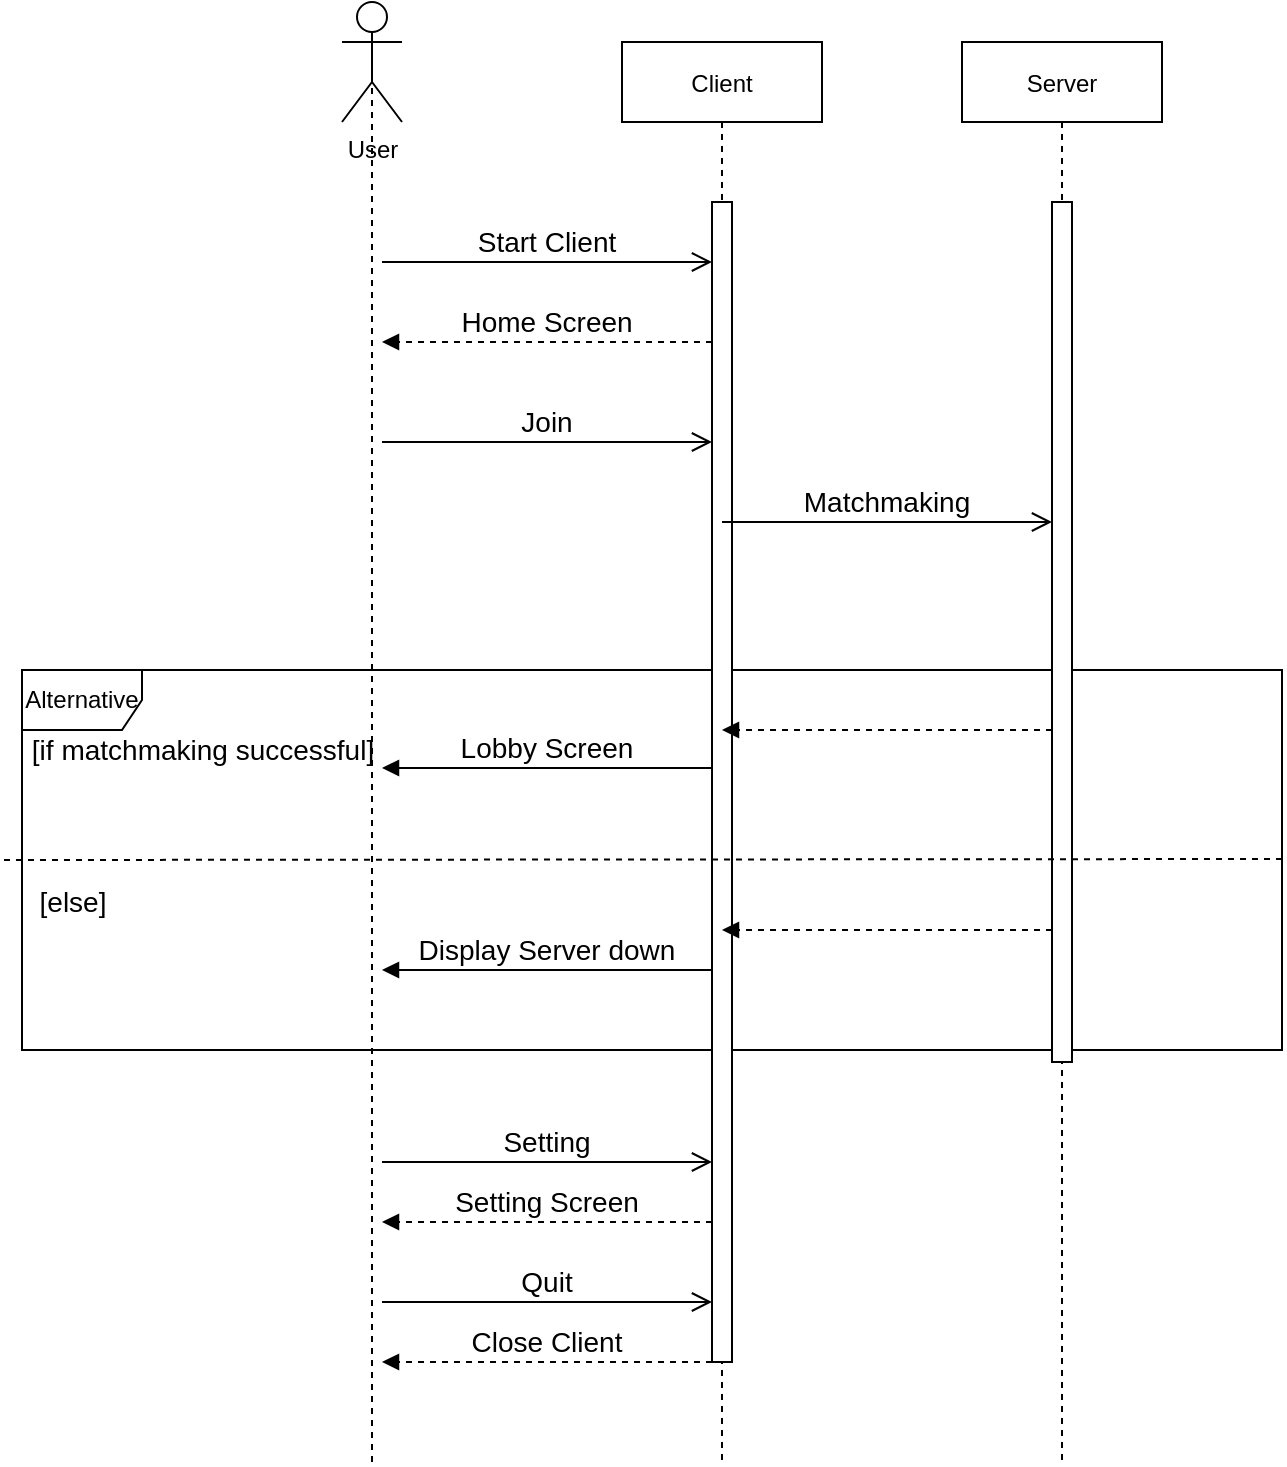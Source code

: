 <mxfile version="15.5.7" type="device"><diagram id="kgpKYQtTHZ0yAKxKKP6v" name="Page-1"><mxGraphModel dx="1360" dy="802" grid="1" gridSize="10" guides="1" tooltips="1" connect="1" arrows="1" fold="1" page="1" pageScale="1" pageWidth="850" pageHeight="1100" math="0" shadow="0"><root><mxCell id="0"/><mxCell id="1" parent="0"/><mxCell id="2hg-yRhxuTmBJIakz_JO-24" value="Alternative" style="shape=umlFrame;whiteSpace=wrap;html=1;" parent="1" vertex="1"><mxGeometry x="100" y="484" width="630" height="190" as="geometry"/></mxCell><mxCell id="3nuBFxr9cyL0pnOWT2aG-5" value="Client" style="shape=umlLifeline;perimeter=lifelinePerimeter;container=1;collapsible=0;recursiveResize=0;rounded=0;shadow=0;strokeWidth=1;" parent="1" vertex="1"><mxGeometry x="400" y="170" width="100" height="710" as="geometry"/></mxCell><mxCell id="3nuBFxr9cyL0pnOWT2aG-6" value="" style="points=[];perimeter=orthogonalPerimeter;rounded=0;shadow=0;strokeWidth=1;" parent="3nuBFxr9cyL0pnOWT2aG-5" vertex="1"><mxGeometry x="45" y="80" width="10" height="580" as="geometry"/></mxCell><mxCell id="2hg-yRhxuTmBJIakz_JO-2" value="Server" style="shape=umlLifeline;perimeter=lifelinePerimeter;container=1;collapsible=0;recursiveResize=0;rounded=0;shadow=0;strokeWidth=1;" parent="1" vertex="1"><mxGeometry x="570" y="170" width="100" height="710" as="geometry"/></mxCell><mxCell id="2hg-yRhxuTmBJIakz_JO-3" value="" style="points=[];perimeter=orthogonalPerimeter;rounded=0;shadow=0;strokeWidth=1;" parent="2hg-yRhxuTmBJIakz_JO-2" vertex="1"><mxGeometry x="45" y="80" width="10" height="430" as="geometry"/></mxCell><mxCell id="2hg-yRhxuTmBJIakz_JO-21" value="" style="verticalAlign=bottom;endArrow=block;entryX=1;entryY=0;shadow=0;strokeWidth=1;dashed=1;fontSize=14;" parent="2hg-yRhxuTmBJIakz_JO-2" edge="1"><mxGeometry relative="1" as="geometry"><mxPoint x="45" y="344" as="sourcePoint"/><mxPoint x="-120" y="344" as="targetPoint"/></mxGeometry></mxCell><mxCell id="2hg-yRhxuTmBJIakz_JO-22" value="" style="verticalAlign=bottom;endArrow=block;entryX=1;entryY=0;shadow=0;strokeWidth=1;dashed=1;fontSize=14;" parent="2hg-yRhxuTmBJIakz_JO-2" edge="1"><mxGeometry relative="1" as="geometry"><mxPoint x="45" y="444" as="sourcePoint"/><mxPoint x="-120" y="444" as="targetPoint"/></mxGeometry></mxCell><mxCell id="2hg-yRhxuTmBJIakz_JO-4" value="User" style="shape=umlActor;verticalLabelPosition=bottom;verticalAlign=top;html=1;outlineConnect=0;" parent="1" vertex="1"><mxGeometry x="260" y="150" width="30" height="60" as="geometry"/></mxCell><mxCell id="2hg-yRhxuTmBJIakz_JO-5" value="" style="endArrow=none;dashed=1;html=1;rounded=0;entryX=0.5;entryY=0.5;entryDx=0;entryDy=0;entryPerimeter=0;" parent="1" target="2hg-yRhxuTmBJIakz_JO-4" edge="1"><mxGeometry width="50" height="50" relative="1" as="geometry"><mxPoint x="275" y="880" as="sourcePoint"/><mxPoint x="550" y="480" as="targetPoint"/></mxGeometry></mxCell><mxCell id="2hg-yRhxuTmBJIakz_JO-10" value="Quit" style="verticalAlign=bottom;endArrow=open;endSize=8;exitX=1;exitY=0.95;shadow=0;strokeWidth=1;fontSize=14;" parent="1" edge="1"><mxGeometry relative="1" as="geometry"><mxPoint x="445" y="800" as="targetPoint"/><mxPoint x="280" y="800" as="sourcePoint"/></mxGeometry></mxCell><mxCell id="2hg-yRhxuTmBJIakz_JO-11" value="Setting Screen" style="verticalAlign=bottom;endArrow=block;entryX=1;entryY=0;shadow=0;strokeWidth=1;dashed=1;fontSize=14;" parent="1" edge="1"><mxGeometry relative="1" as="geometry"><mxPoint x="445" y="760" as="sourcePoint"/><mxPoint x="280" y="760" as="targetPoint"/></mxGeometry></mxCell><mxCell id="2hg-yRhxuTmBJIakz_JO-14" value="Home Screen" style="verticalAlign=bottom;endArrow=block;entryX=1;entryY=0;shadow=0;strokeWidth=1;dashed=1;fontSize=14;" parent="1" edge="1"><mxGeometry relative="1" as="geometry"><mxPoint x="445" y="320" as="sourcePoint"/><mxPoint x="280" y="320" as="targetPoint"/></mxGeometry></mxCell><mxCell id="2hg-yRhxuTmBJIakz_JO-15" value="Setting" style="verticalAlign=bottom;endArrow=open;endSize=8;exitX=1;exitY=0.95;shadow=0;strokeWidth=1;fontSize=14;" parent="1" edge="1"><mxGeometry relative="1" as="geometry"><mxPoint x="445" y="730" as="targetPoint"/><mxPoint x="280" y="730" as="sourcePoint"/></mxGeometry></mxCell><mxCell id="2hg-yRhxuTmBJIakz_JO-25" value="" style="endArrow=none;dashed=1;html=1;rounded=0;" parent="1" edge="1"><mxGeometry width="50" height="50" relative="1" as="geometry"><mxPoint x="730" y="578.5" as="sourcePoint"/><mxPoint x="90" y="579" as="targetPoint"/></mxGeometry></mxCell><mxCell id="2hg-yRhxuTmBJIakz_JO-26" value="[if matchmaking successful]" style="text;html=1;align=center;verticalAlign=middle;resizable=0;points=[];autosize=1;strokeColor=none;fillColor=none;fontSize=14;" parent="1" vertex="1"><mxGeometry x="95" y="514" width="190" height="20" as="geometry"/></mxCell><mxCell id="2hg-yRhxuTmBJIakz_JO-27" value="&lt;font style=&quot;font-size: 14px&quot;&gt;[else]&lt;/font&gt;" style="text;html=1;align=center;verticalAlign=middle;resizable=0;points=[];autosize=1;strokeColor=none;fillColor=none;" parent="1" vertex="1"><mxGeometry x="100" y="590" width="50" height="20" as="geometry"/></mxCell><mxCell id="2hg-yRhxuTmBJIakz_JO-13" value="Close Client" style="verticalAlign=bottom;endArrow=block;entryX=1;entryY=0;shadow=0;strokeWidth=1;dashed=1;fontSize=14;" parent="1" edge="1"><mxGeometry relative="1" as="geometry"><mxPoint x="445" y="830" as="sourcePoint"/><mxPoint x="280" y="830" as="targetPoint"/></mxGeometry></mxCell><mxCell id="2hg-yRhxuTmBJIakz_JO-12" value="Lobby Screen" style="verticalAlign=bottom;endArrow=block;entryX=1;entryY=0;shadow=0;strokeWidth=1;fontSize=14;" parent="1" edge="1"><mxGeometry relative="1" as="geometry"><mxPoint x="445" y="533" as="sourcePoint"/><mxPoint x="280" y="533" as="targetPoint"/></mxGeometry></mxCell><mxCell id="2hg-yRhxuTmBJIakz_JO-28" value="Display Server down" style="verticalAlign=bottom;endArrow=block;entryX=1;entryY=0;shadow=0;strokeWidth=1;fontSize=14;" parent="1" edge="1"><mxGeometry relative="1" as="geometry"><mxPoint x="445" y="634" as="sourcePoint"/><mxPoint x="280" y="634" as="targetPoint"/></mxGeometry></mxCell><mxCell id="2hg-yRhxuTmBJIakz_JO-29" value="Start Client" style="verticalAlign=bottom;endArrow=open;endSize=8;exitX=1;exitY=0.95;shadow=0;strokeWidth=1;fontSize=14;" parent="1" edge="1"><mxGeometry relative="1" as="geometry"><mxPoint x="445" y="280" as="targetPoint"/><mxPoint x="280" y="280" as="sourcePoint"/></mxGeometry></mxCell><mxCell id="2hg-yRhxuTmBJIakz_JO-9" value="Join" style="verticalAlign=bottom;endArrow=open;endSize=8;exitX=1;exitY=0.95;shadow=0;strokeWidth=1;fontSize=14;" parent="1" edge="1"><mxGeometry relative="1" as="geometry"><mxPoint x="445" y="370" as="targetPoint"/><mxPoint x="280" y="370" as="sourcePoint"/></mxGeometry></mxCell><mxCell id="2hg-yRhxuTmBJIakz_JO-19" value="Matchmaking" style="verticalAlign=bottom;endArrow=open;endSize=8;exitX=1;exitY=0.95;shadow=0;strokeWidth=1;fontSize=14;" parent="1" edge="1"><mxGeometry relative="1" as="geometry"><mxPoint x="615" y="410" as="targetPoint"/><mxPoint x="450" y="410" as="sourcePoint"/></mxGeometry></mxCell></root></mxGraphModel></diagram></mxfile>